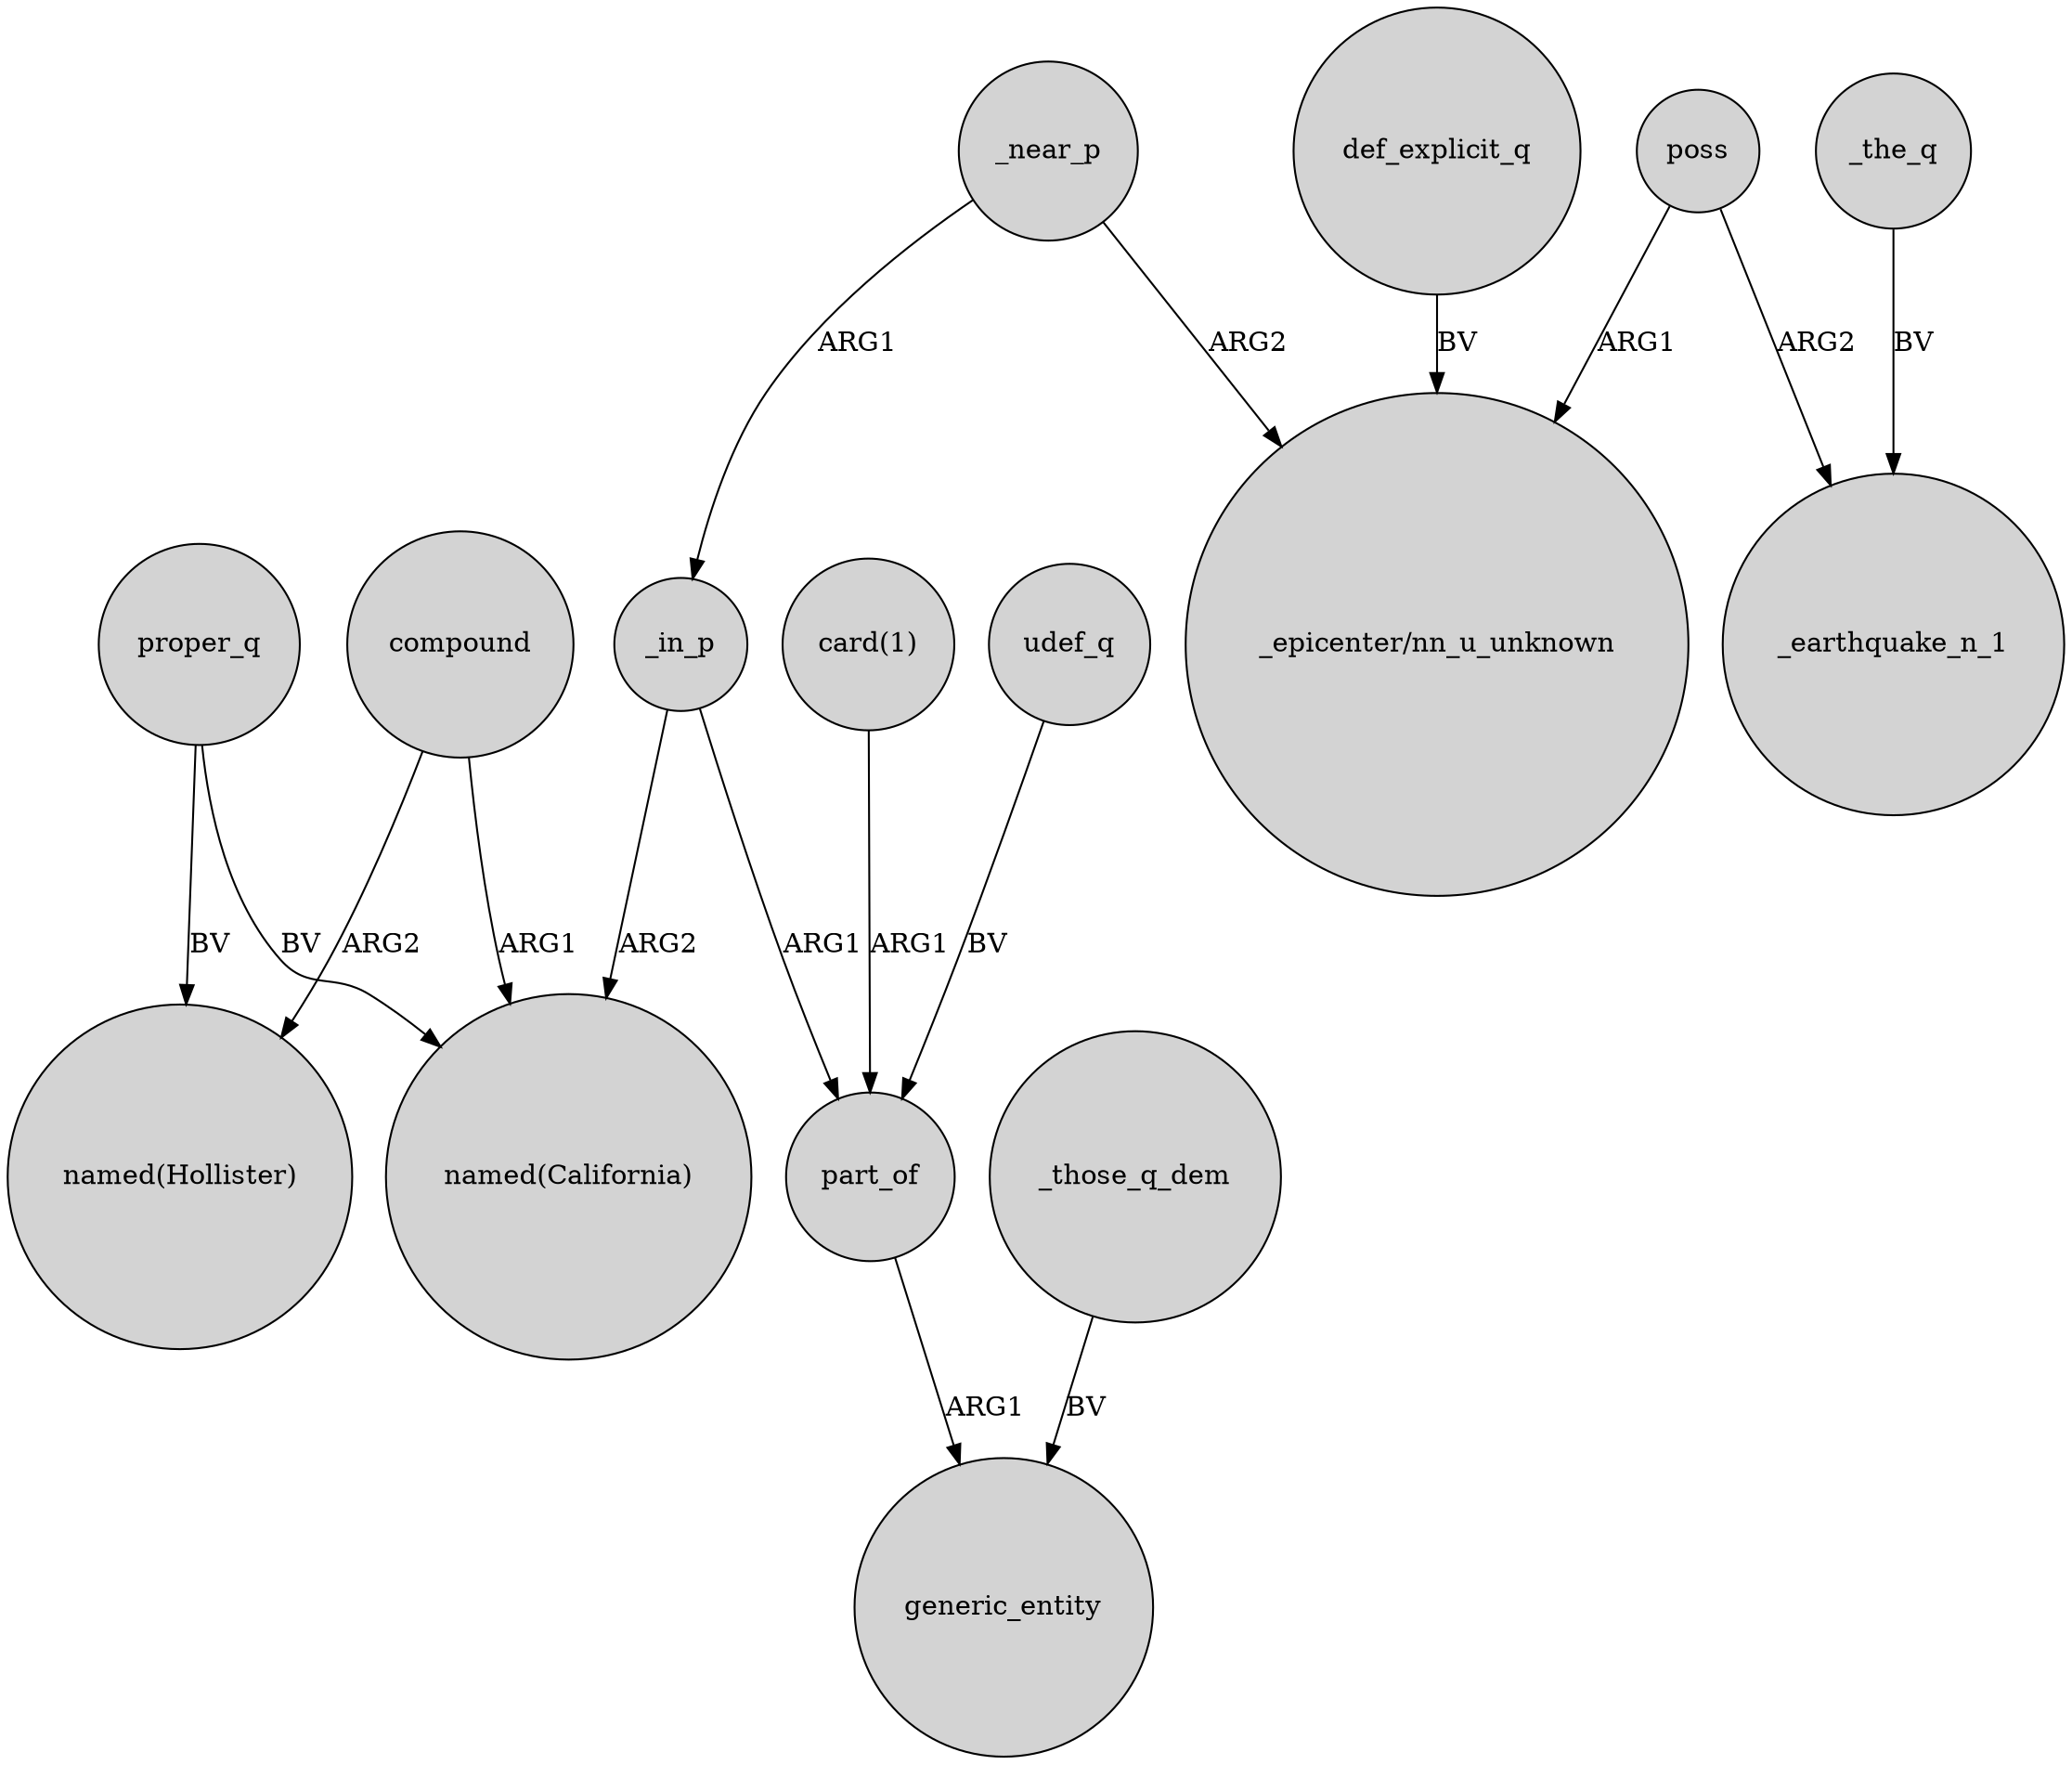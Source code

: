 digraph {
	node [shape=circle style=filled]
	compound -> "named(Hollister)" [label=ARG2]
	_the_q -> _earthquake_n_1 [label=BV]
	proper_q -> "named(California)" [label=BV]
	_in_p -> "named(California)" [label=ARG2]
	compound -> "named(California)" [label=ARG1]
	proper_q -> "named(Hollister)" [label=BV]
	poss -> "_epicenter/nn_u_unknown" [label=ARG1]
	_near_p -> "_epicenter/nn_u_unknown" [label=ARG2]
	udef_q -> part_of [label=BV]
	def_explicit_q -> "_epicenter/nn_u_unknown" [label=BV]
	_near_p -> _in_p [label=ARG1]
	_in_p -> part_of [label=ARG1]
	part_of -> generic_entity [label=ARG1]
	_those_q_dem -> generic_entity [label=BV]
	"card(1)" -> part_of [label=ARG1]
	poss -> _earthquake_n_1 [label=ARG2]
}
